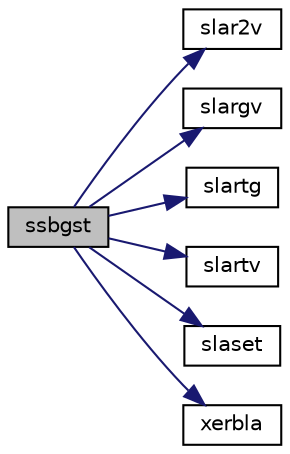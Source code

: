 digraph "ssbgst"
{
 // LATEX_PDF_SIZE
  edge [fontname="Helvetica",fontsize="10",labelfontname="Helvetica",labelfontsize="10"];
  node [fontname="Helvetica",fontsize="10",shape=record];
  rankdir="LR";
  Node1 [label="ssbgst",height=0.2,width=0.4,color="black", fillcolor="grey75", style="filled", fontcolor="black",tooltip="SSBGST"];
  Node1 -> Node2 [color="midnightblue",fontsize="10",style="solid",fontname="Helvetica"];
  Node2 [label="slar2v",height=0.2,width=0.4,color="black", fillcolor="white", style="filled",URL="$slar2v_8f.html#a91dbd75ace31397819080608fbef5279",tooltip="SLAR2V applies a vector of plane rotations with real cosines and real sines from both sides to a sequ..."];
  Node1 -> Node3 [color="midnightblue",fontsize="10",style="solid",fontname="Helvetica"];
  Node3 [label="slargv",height=0.2,width=0.4,color="black", fillcolor="white", style="filled",URL="$slargv_8f.html#afe308752f1cc74f915fa28d0fe3fec4e",tooltip="SLARGV generates a vector of plane rotations with real cosines and real sines."];
  Node1 -> Node4 [color="midnightblue",fontsize="10",style="solid",fontname="Helvetica"];
  Node4 [label="slartg",height=0.2,width=0.4,color="black", fillcolor="white", style="filled",URL="$slartg_8f90.html#a8836d25697ed4d8cc0b7d0f45b558c3b",tooltip="SLARTG generates a plane rotation with real cosine and real sine."];
  Node1 -> Node5 [color="midnightblue",fontsize="10",style="solid",fontname="Helvetica"];
  Node5 [label="slartv",height=0.2,width=0.4,color="black", fillcolor="white", style="filled",URL="$slartv_8f.html#a01824d06df7ed77c36e93b30e03734fd",tooltip="SLARTV applies a vector of plane rotations with real cosines and real sines to the elements of a pair..."];
  Node1 -> Node6 [color="midnightblue",fontsize="10",style="solid",fontname="Helvetica"];
  Node6 [label="slaset",height=0.2,width=0.4,color="black", fillcolor="white", style="filled",URL="$slaset_8f.html#a6174184453f17ad7cc3488044325d5ac",tooltip="SLASET initializes the off-diagonal elements and the diagonal elements of a matrix to given values."];
  Node1 -> Node7 [color="midnightblue",fontsize="10",style="solid",fontname="Helvetica"];
  Node7 [label="xerbla",height=0.2,width=0.4,color="black", fillcolor="white", style="filled",URL="$xerbla_8f.html#a377ee61015baf8dea7770b3a404b1c07",tooltip="XERBLA"];
}

